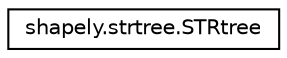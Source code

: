 digraph "Graphical Class Hierarchy"
{
 // LATEX_PDF_SIZE
  edge [fontname="Helvetica",fontsize="10",labelfontname="Helvetica",labelfontsize="10"];
  node [fontname="Helvetica",fontsize="10",shape=record];
  rankdir="LR";
  Node0 [label="shapely.strtree.STRtree",height=0.2,width=0.4,color="black", fillcolor="white", style="filled",URL="$classshapely_1_1strtree_1_1_s_t_rtree.html",tooltip=" "];
}
